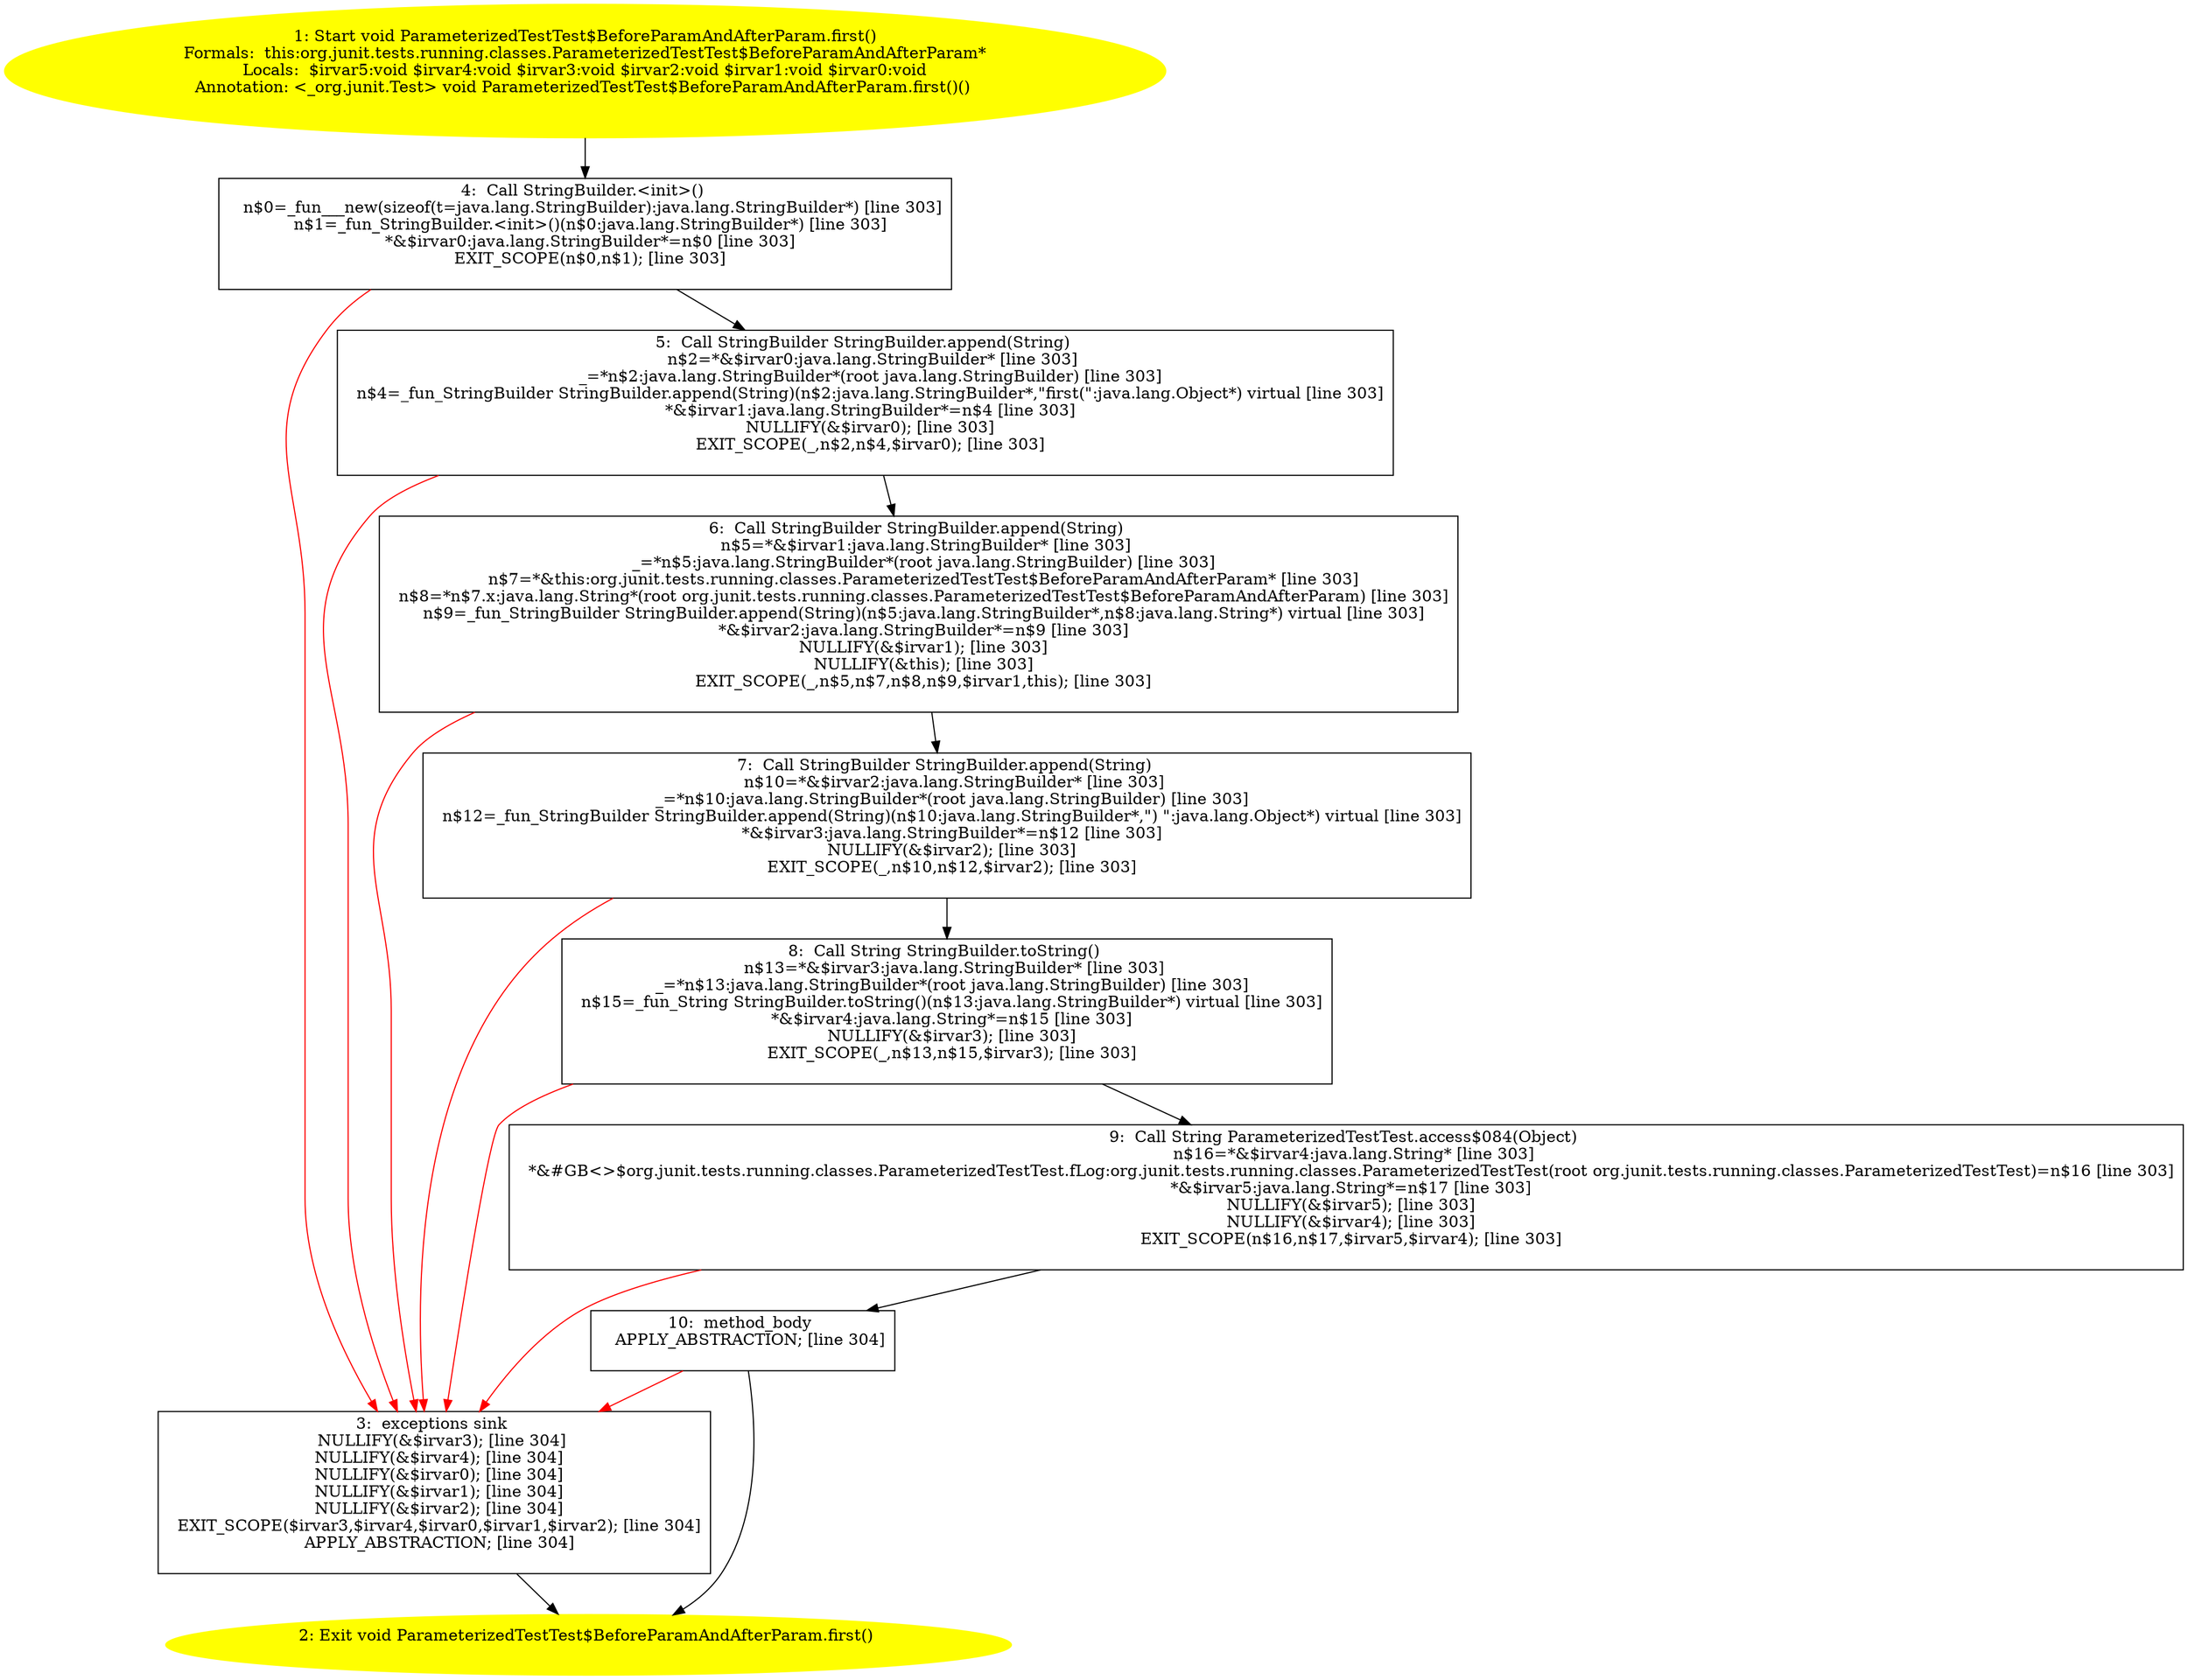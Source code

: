 /* @generated */
digraph cfg {
"org.junit.tests.running.classes.ParameterizedTestTest$BeforeParamAndAfterParam.first():void.75b6f5dd9b76672d7fe535694d6d563d_1" [label="1: Start void ParameterizedTestTest$BeforeParamAndAfterParam.first()\nFormals:  this:org.junit.tests.running.classes.ParameterizedTestTest$BeforeParamAndAfterParam*\nLocals:  $irvar5:void $irvar4:void $irvar3:void $irvar2:void $irvar1:void $irvar0:void\nAnnotation: <_org.junit.Test> void ParameterizedTestTest$BeforeParamAndAfterParam.first()() \n  " color=yellow style=filled]
	

	 "org.junit.tests.running.classes.ParameterizedTestTest$BeforeParamAndAfterParam.first():void.75b6f5dd9b76672d7fe535694d6d563d_1" -> "org.junit.tests.running.classes.ParameterizedTestTest$BeforeParamAndAfterParam.first():void.75b6f5dd9b76672d7fe535694d6d563d_4" ;
"org.junit.tests.running.classes.ParameterizedTestTest$BeforeParamAndAfterParam.first():void.75b6f5dd9b76672d7fe535694d6d563d_2" [label="2: Exit void ParameterizedTestTest$BeforeParamAndAfterParam.first() \n  " color=yellow style=filled]
	

"org.junit.tests.running.classes.ParameterizedTestTest$BeforeParamAndAfterParam.first():void.75b6f5dd9b76672d7fe535694d6d563d_3" [label="3:  exceptions sink \n   NULLIFY(&$irvar3); [line 304]\n  NULLIFY(&$irvar4); [line 304]\n  NULLIFY(&$irvar0); [line 304]\n  NULLIFY(&$irvar1); [line 304]\n  NULLIFY(&$irvar2); [line 304]\n  EXIT_SCOPE($irvar3,$irvar4,$irvar0,$irvar1,$irvar2); [line 304]\n  APPLY_ABSTRACTION; [line 304]\n " shape="box"]
	

	 "org.junit.tests.running.classes.ParameterizedTestTest$BeforeParamAndAfterParam.first():void.75b6f5dd9b76672d7fe535694d6d563d_3" -> "org.junit.tests.running.classes.ParameterizedTestTest$BeforeParamAndAfterParam.first():void.75b6f5dd9b76672d7fe535694d6d563d_2" ;
"org.junit.tests.running.classes.ParameterizedTestTest$BeforeParamAndAfterParam.first():void.75b6f5dd9b76672d7fe535694d6d563d_4" [label="4:  Call StringBuilder.<init>() \n   n$0=_fun___new(sizeof(t=java.lang.StringBuilder):java.lang.StringBuilder*) [line 303]\n  n$1=_fun_StringBuilder.<init>()(n$0:java.lang.StringBuilder*) [line 303]\n  *&$irvar0:java.lang.StringBuilder*=n$0 [line 303]\n  EXIT_SCOPE(n$0,n$1); [line 303]\n " shape="box"]
	

	 "org.junit.tests.running.classes.ParameterizedTestTest$BeforeParamAndAfterParam.first():void.75b6f5dd9b76672d7fe535694d6d563d_4" -> "org.junit.tests.running.classes.ParameterizedTestTest$BeforeParamAndAfterParam.first():void.75b6f5dd9b76672d7fe535694d6d563d_5" ;
	 "org.junit.tests.running.classes.ParameterizedTestTest$BeforeParamAndAfterParam.first():void.75b6f5dd9b76672d7fe535694d6d563d_4" -> "org.junit.tests.running.classes.ParameterizedTestTest$BeforeParamAndAfterParam.first():void.75b6f5dd9b76672d7fe535694d6d563d_3" [color="red" ];
"org.junit.tests.running.classes.ParameterizedTestTest$BeforeParamAndAfterParam.first():void.75b6f5dd9b76672d7fe535694d6d563d_5" [label="5:  Call StringBuilder StringBuilder.append(String) \n   n$2=*&$irvar0:java.lang.StringBuilder* [line 303]\n  _=*n$2:java.lang.StringBuilder*(root java.lang.StringBuilder) [line 303]\n  n$4=_fun_StringBuilder StringBuilder.append(String)(n$2:java.lang.StringBuilder*,\"first(\":java.lang.Object*) virtual [line 303]\n  *&$irvar1:java.lang.StringBuilder*=n$4 [line 303]\n  NULLIFY(&$irvar0); [line 303]\n  EXIT_SCOPE(_,n$2,n$4,$irvar0); [line 303]\n " shape="box"]
	

	 "org.junit.tests.running.classes.ParameterizedTestTest$BeforeParamAndAfterParam.first():void.75b6f5dd9b76672d7fe535694d6d563d_5" -> "org.junit.tests.running.classes.ParameterizedTestTest$BeforeParamAndAfterParam.first():void.75b6f5dd9b76672d7fe535694d6d563d_6" ;
	 "org.junit.tests.running.classes.ParameterizedTestTest$BeforeParamAndAfterParam.first():void.75b6f5dd9b76672d7fe535694d6d563d_5" -> "org.junit.tests.running.classes.ParameterizedTestTest$BeforeParamAndAfterParam.first():void.75b6f5dd9b76672d7fe535694d6d563d_3" [color="red" ];
"org.junit.tests.running.classes.ParameterizedTestTest$BeforeParamAndAfterParam.first():void.75b6f5dd9b76672d7fe535694d6d563d_6" [label="6:  Call StringBuilder StringBuilder.append(String) \n   n$5=*&$irvar1:java.lang.StringBuilder* [line 303]\n  _=*n$5:java.lang.StringBuilder*(root java.lang.StringBuilder) [line 303]\n  n$7=*&this:org.junit.tests.running.classes.ParameterizedTestTest$BeforeParamAndAfterParam* [line 303]\n  n$8=*n$7.x:java.lang.String*(root org.junit.tests.running.classes.ParameterizedTestTest$BeforeParamAndAfterParam) [line 303]\n  n$9=_fun_StringBuilder StringBuilder.append(String)(n$5:java.lang.StringBuilder*,n$8:java.lang.String*) virtual [line 303]\n  *&$irvar2:java.lang.StringBuilder*=n$9 [line 303]\n  NULLIFY(&$irvar1); [line 303]\n  NULLIFY(&this); [line 303]\n  EXIT_SCOPE(_,n$5,n$7,n$8,n$9,$irvar1,this); [line 303]\n " shape="box"]
	

	 "org.junit.tests.running.classes.ParameterizedTestTest$BeforeParamAndAfterParam.first():void.75b6f5dd9b76672d7fe535694d6d563d_6" -> "org.junit.tests.running.classes.ParameterizedTestTest$BeforeParamAndAfterParam.first():void.75b6f5dd9b76672d7fe535694d6d563d_7" ;
	 "org.junit.tests.running.classes.ParameterizedTestTest$BeforeParamAndAfterParam.first():void.75b6f5dd9b76672d7fe535694d6d563d_6" -> "org.junit.tests.running.classes.ParameterizedTestTest$BeforeParamAndAfterParam.first():void.75b6f5dd9b76672d7fe535694d6d563d_3" [color="red" ];
"org.junit.tests.running.classes.ParameterizedTestTest$BeforeParamAndAfterParam.first():void.75b6f5dd9b76672d7fe535694d6d563d_7" [label="7:  Call StringBuilder StringBuilder.append(String) \n   n$10=*&$irvar2:java.lang.StringBuilder* [line 303]\n  _=*n$10:java.lang.StringBuilder*(root java.lang.StringBuilder) [line 303]\n  n$12=_fun_StringBuilder StringBuilder.append(String)(n$10:java.lang.StringBuilder*,\") \":java.lang.Object*) virtual [line 303]\n  *&$irvar3:java.lang.StringBuilder*=n$12 [line 303]\n  NULLIFY(&$irvar2); [line 303]\n  EXIT_SCOPE(_,n$10,n$12,$irvar2); [line 303]\n " shape="box"]
	

	 "org.junit.tests.running.classes.ParameterizedTestTest$BeforeParamAndAfterParam.first():void.75b6f5dd9b76672d7fe535694d6d563d_7" -> "org.junit.tests.running.classes.ParameterizedTestTest$BeforeParamAndAfterParam.first():void.75b6f5dd9b76672d7fe535694d6d563d_8" ;
	 "org.junit.tests.running.classes.ParameterizedTestTest$BeforeParamAndAfterParam.first():void.75b6f5dd9b76672d7fe535694d6d563d_7" -> "org.junit.tests.running.classes.ParameterizedTestTest$BeforeParamAndAfterParam.first():void.75b6f5dd9b76672d7fe535694d6d563d_3" [color="red" ];
"org.junit.tests.running.classes.ParameterizedTestTest$BeforeParamAndAfterParam.first():void.75b6f5dd9b76672d7fe535694d6d563d_8" [label="8:  Call String StringBuilder.toString() \n   n$13=*&$irvar3:java.lang.StringBuilder* [line 303]\n  _=*n$13:java.lang.StringBuilder*(root java.lang.StringBuilder) [line 303]\n  n$15=_fun_String StringBuilder.toString()(n$13:java.lang.StringBuilder*) virtual [line 303]\n  *&$irvar4:java.lang.String*=n$15 [line 303]\n  NULLIFY(&$irvar3); [line 303]\n  EXIT_SCOPE(_,n$13,n$15,$irvar3); [line 303]\n " shape="box"]
	

	 "org.junit.tests.running.classes.ParameterizedTestTest$BeforeParamAndAfterParam.first():void.75b6f5dd9b76672d7fe535694d6d563d_8" -> "org.junit.tests.running.classes.ParameterizedTestTest$BeforeParamAndAfterParam.first():void.75b6f5dd9b76672d7fe535694d6d563d_9" ;
	 "org.junit.tests.running.classes.ParameterizedTestTest$BeforeParamAndAfterParam.first():void.75b6f5dd9b76672d7fe535694d6d563d_8" -> "org.junit.tests.running.classes.ParameterizedTestTest$BeforeParamAndAfterParam.first():void.75b6f5dd9b76672d7fe535694d6d563d_3" [color="red" ];
"org.junit.tests.running.classes.ParameterizedTestTest$BeforeParamAndAfterParam.first():void.75b6f5dd9b76672d7fe535694d6d563d_9" [label="9:  Call String ParameterizedTestTest.access$084(Object) \n   n$16=*&$irvar4:java.lang.String* [line 303]\n  *&#GB<>$org.junit.tests.running.classes.ParameterizedTestTest.fLog:org.junit.tests.running.classes.ParameterizedTestTest(root org.junit.tests.running.classes.ParameterizedTestTest)=n$16 [line 303]\n  *&$irvar5:java.lang.String*=n$17 [line 303]\n  NULLIFY(&$irvar5); [line 303]\n  NULLIFY(&$irvar4); [line 303]\n  EXIT_SCOPE(n$16,n$17,$irvar5,$irvar4); [line 303]\n " shape="box"]
	

	 "org.junit.tests.running.classes.ParameterizedTestTest$BeforeParamAndAfterParam.first():void.75b6f5dd9b76672d7fe535694d6d563d_9" -> "org.junit.tests.running.classes.ParameterizedTestTest$BeforeParamAndAfterParam.first():void.75b6f5dd9b76672d7fe535694d6d563d_10" ;
	 "org.junit.tests.running.classes.ParameterizedTestTest$BeforeParamAndAfterParam.first():void.75b6f5dd9b76672d7fe535694d6d563d_9" -> "org.junit.tests.running.classes.ParameterizedTestTest$BeforeParamAndAfterParam.first():void.75b6f5dd9b76672d7fe535694d6d563d_3" [color="red" ];
"org.junit.tests.running.classes.ParameterizedTestTest$BeforeParamAndAfterParam.first():void.75b6f5dd9b76672d7fe535694d6d563d_10" [label="10:  method_body \n   APPLY_ABSTRACTION; [line 304]\n " shape="box"]
	

	 "org.junit.tests.running.classes.ParameterizedTestTest$BeforeParamAndAfterParam.first():void.75b6f5dd9b76672d7fe535694d6d563d_10" -> "org.junit.tests.running.classes.ParameterizedTestTest$BeforeParamAndAfterParam.first():void.75b6f5dd9b76672d7fe535694d6d563d_2" ;
	 "org.junit.tests.running.classes.ParameterizedTestTest$BeforeParamAndAfterParam.first():void.75b6f5dd9b76672d7fe535694d6d563d_10" -> "org.junit.tests.running.classes.ParameterizedTestTest$BeforeParamAndAfterParam.first():void.75b6f5dd9b76672d7fe535694d6d563d_3" [color="red" ];
}
